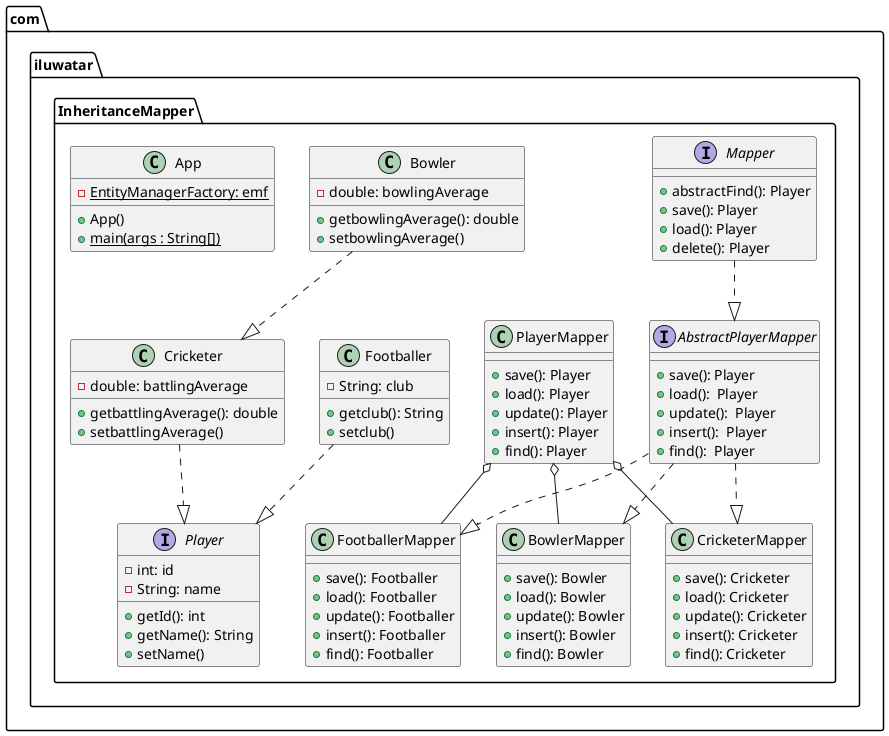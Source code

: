 @startuml
package com.iluwatar.InheritanceMapper {
  interface Mapper{
    + abstractFind(): Player
    + save(): Player
    + load(): Player
    + delete(): Player
  }
  interface AbstractPlayerMapper{
    + save(): Player
    + load():  Player
    + update():  Player
    + insert():  Player
    + find():  Player
  }
class FootballerMapper{
    + save(): Footballer
    + load(): Footballer
    + update(): Footballer
    + insert(): Footballer
    + find(): Footballer
  }
class BowlerMapper{
    + save(): Bowler
    + load(): Bowler
    + update(): Bowler
    + insert(): Bowler
    + find(): Bowler
  }
class CricketerMapper{
    + save(): Cricketer
    + load(): Cricketer
    + update(): Cricketer
    + insert(): Cricketer
    + find(): Cricketer
}
class PlayerMapper{
    + save(): Player
    + load(): Player
    + update(): Player
    + insert(): Player
    + find(): Player
}
  interface Player{
    - int: id
    - String: name
    + getId(): int
    + getName(): String
    + setName()
  }

  class Footballer{
    - String: club
    + getclub(): String
    + setclub()
  }
  class Bowler{
    - double: bowlingAverage
    + getbowlingAverage(): double
    + setbowlingAverage()
  }
  class Cricketer{
    - double: battlingAverage
    + getbattlingAverage(): double
    + setbattlingAverage()
  }
  class App{
    - EntityManagerFactory: emf {static}
    + App()
    + main(args : String[]) {static}

  }
}

Footballer ..|>  Player
Cricketer ..|>  Player
Bowler ..|> Cricketer
Mapper ..|> AbstractPlayerMapper
AbstractPlayerMapper ..|> FootballerMapper
AbstractPlayerMapper ..|> BowlerMapper
AbstractPlayerMapper ..|> CricketerMapper
PlayerMapper o-- FootballerMapper
PlayerMapper o-- BowlerMapper
PlayerMapper o-- CricketerMapper
@enduml